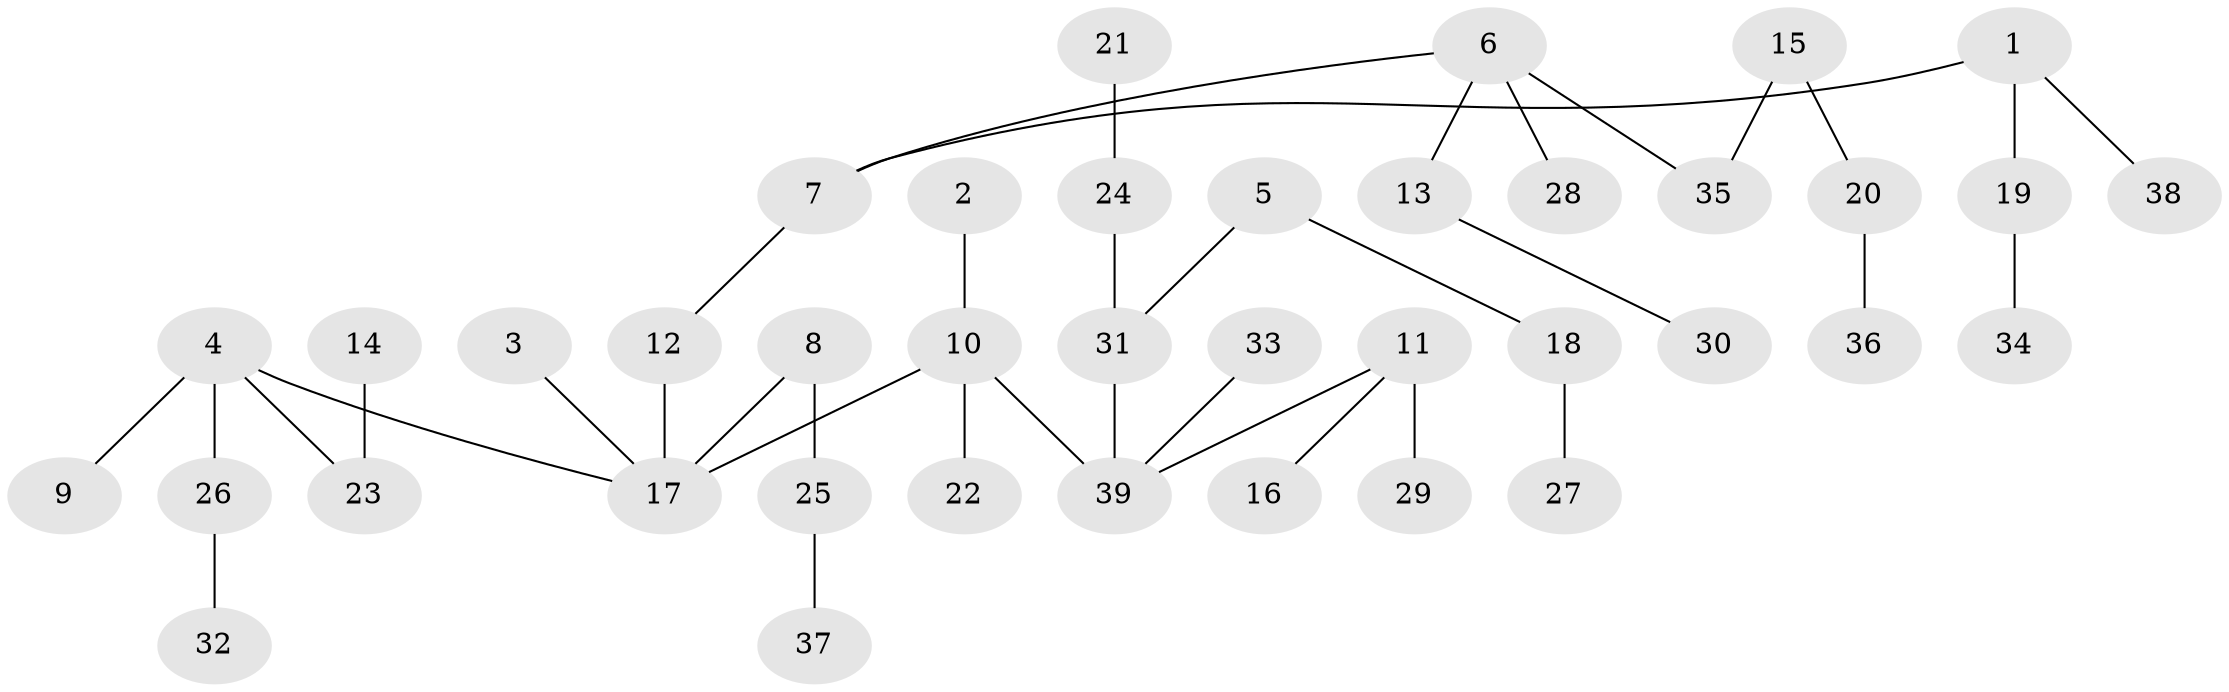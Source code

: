 // original degree distribution, {4: 0.038461538461538464, 3: 0.1794871794871795, 7: 0.01282051282051282, 6: 0.02564102564102564, 1: 0.48717948717948717, 2: 0.24358974358974358, 5: 0.01282051282051282}
// Generated by graph-tools (version 1.1) at 2025/02/03/09/25 03:02:24]
// undirected, 39 vertices, 38 edges
graph export_dot {
graph [start="1"]
  node [color=gray90,style=filled];
  1;
  2;
  3;
  4;
  5;
  6;
  7;
  8;
  9;
  10;
  11;
  12;
  13;
  14;
  15;
  16;
  17;
  18;
  19;
  20;
  21;
  22;
  23;
  24;
  25;
  26;
  27;
  28;
  29;
  30;
  31;
  32;
  33;
  34;
  35;
  36;
  37;
  38;
  39;
  1 -- 7 [weight=1.0];
  1 -- 19 [weight=1.0];
  1 -- 38 [weight=1.0];
  2 -- 10 [weight=1.0];
  3 -- 17 [weight=1.0];
  4 -- 9 [weight=1.0];
  4 -- 17 [weight=1.0];
  4 -- 23 [weight=1.0];
  4 -- 26 [weight=1.0];
  5 -- 18 [weight=1.0];
  5 -- 31 [weight=1.0];
  6 -- 7 [weight=1.0];
  6 -- 13 [weight=1.0];
  6 -- 28 [weight=1.0];
  6 -- 35 [weight=1.0];
  7 -- 12 [weight=1.0];
  8 -- 17 [weight=1.0];
  8 -- 25 [weight=1.0];
  10 -- 17 [weight=1.0];
  10 -- 22 [weight=1.0];
  10 -- 39 [weight=1.0];
  11 -- 16 [weight=1.0];
  11 -- 29 [weight=1.0];
  11 -- 39 [weight=1.0];
  12 -- 17 [weight=1.0];
  13 -- 30 [weight=1.0];
  14 -- 23 [weight=1.0];
  15 -- 20 [weight=1.0];
  15 -- 35 [weight=1.0];
  18 -- 27 [weight=1.0];
  19 -- 34 [weight=1.0];
  20 -- 36 [weight=1.0];
  21 -- 24 [weight=1.0];
  24 -- 31 [weight=1.0];
  25 -- 37 [weight=1.0];
  26 -- 32 [weight=1.0];
  31 -- 39 [weight=1.0];
  33 -- 39 [weight=1.0];
}
